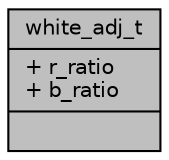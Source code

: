 digraph "white_adj_t"
{
 // INTERACTIVE_SVG=YES
 // LATEX_PDF_SIZE
  bgcolor="transparent";
  edge [fontname="Helvetica",fontsize="10",labelfontname="Helvetica",labelfontsize="10"];
  node [fontname="Helvetica",fontsize="10",shape=record];
  Node1 [label="{white_adj_t\n|+ r_ratio\l+ b_ratio\l|}",height=0.2,width=0.4,color="black", fillcolor="grey75", style="filled", fontcolor="black",tooltip=" "];
}
